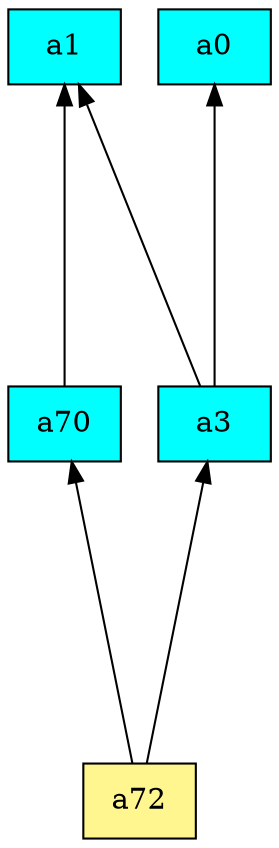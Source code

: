 digraph G {
rankdir=BT;ranksep="2.0";
"a1" [shape=record,fillcolor=cyan,style=filled,label="{a1}"];
"a3" [shape=record,fillcolor=cyan,style=filled,label="{a3}"];
"a72" [shape=record,fillcolor=khaki1,style=filled,label="{a72}"];
"a0" [shape=record,fillcolor=cyan,style=filled,label="{a0}"];
"a70" [shape=record,fillcolor=cyan,style=filled,label="{a70}"];
"a3" -> "a1"
"a3" -> "a0"
"a72" -> "a3"
"a72" -> "a70"
"a70" -> "a1"
}